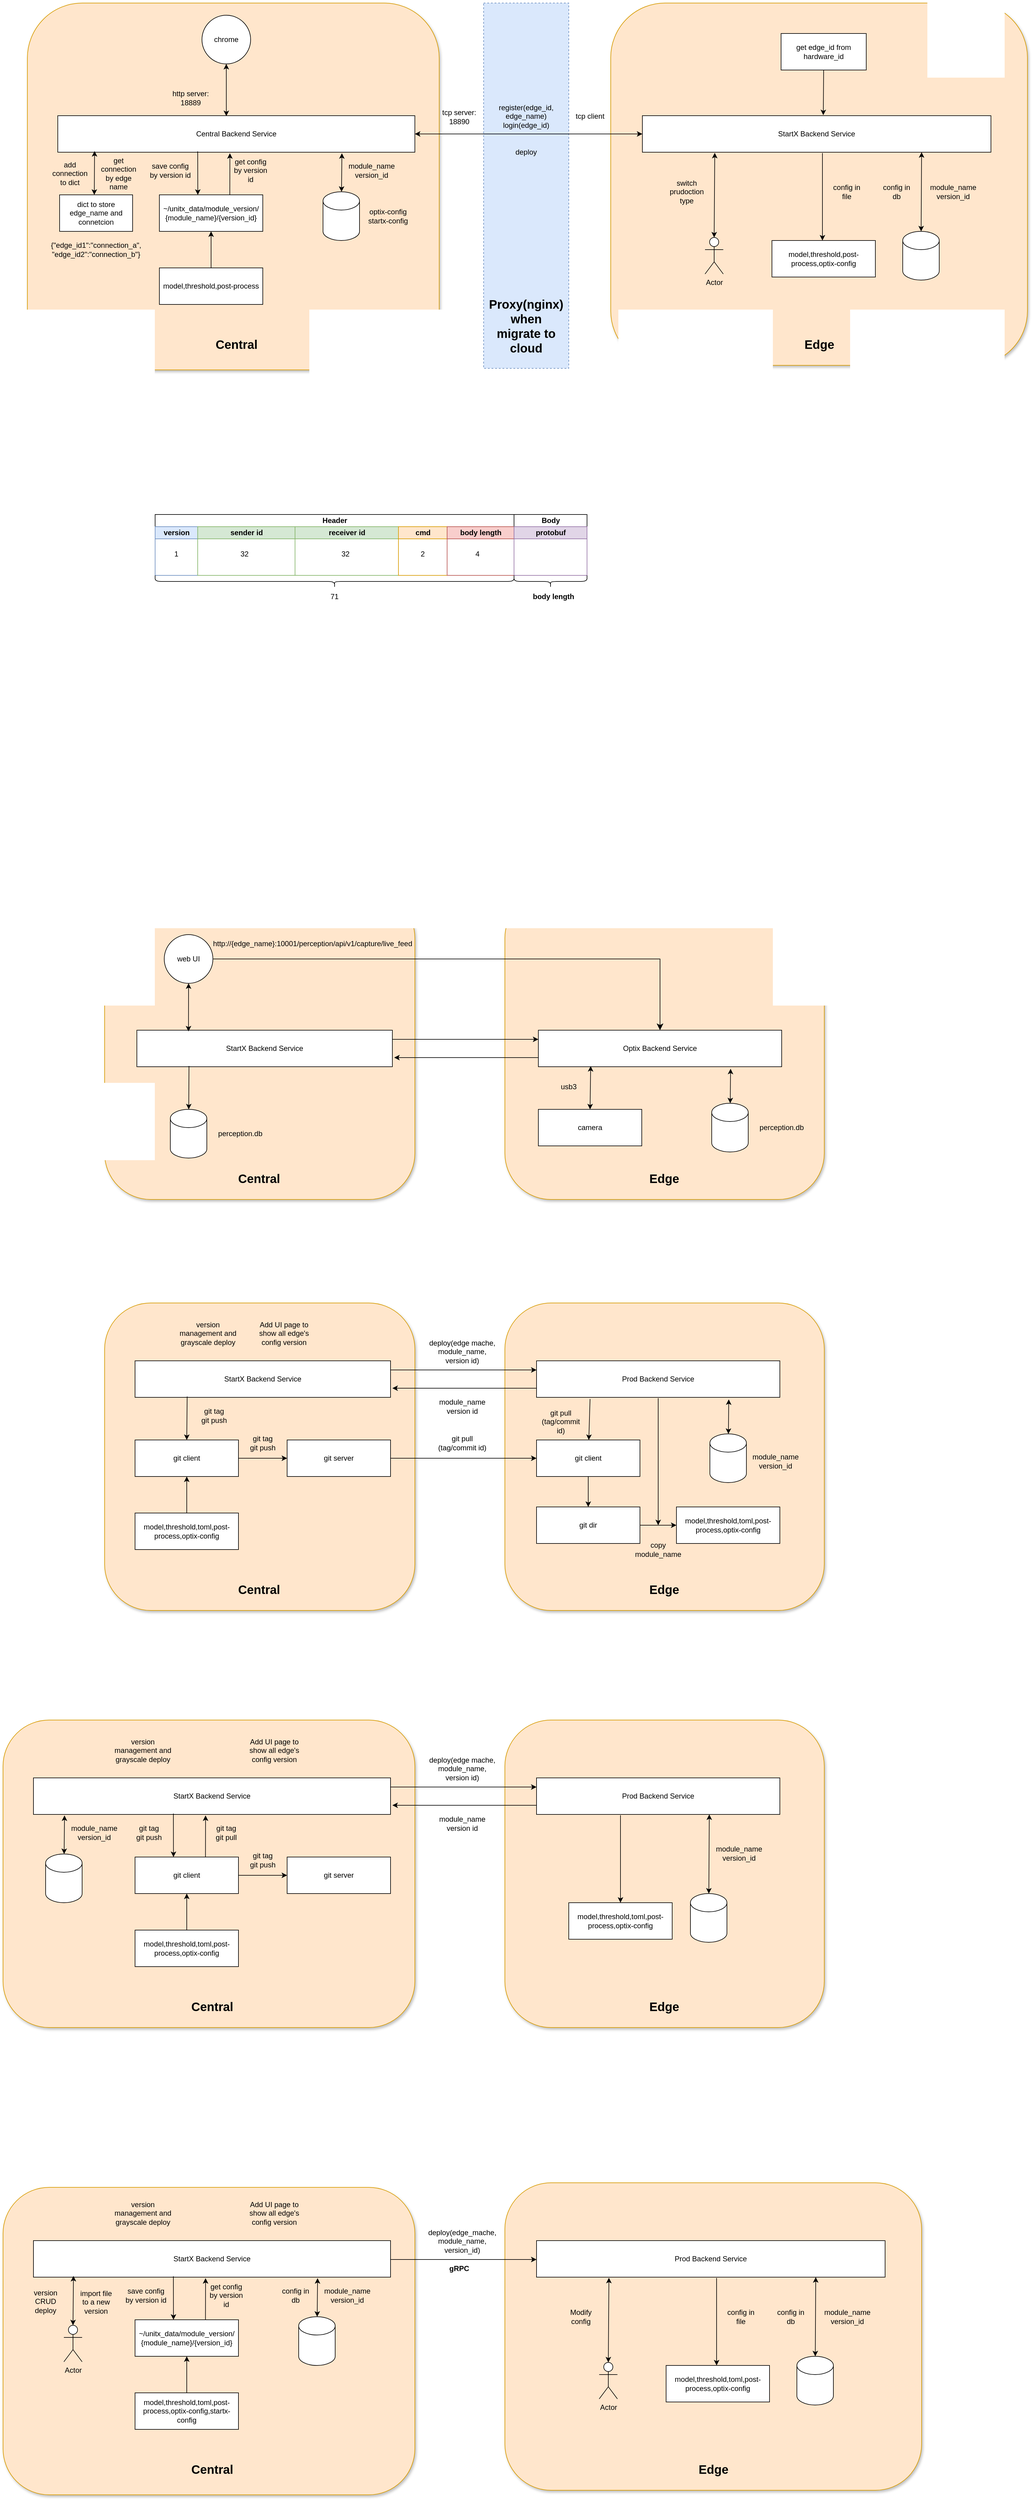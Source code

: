 <mxfile version="24.7.7">
  <diagram name="第 1 页" id="PzokZFdOADGy7_pB55ky">
    <mxGraphModel dx="802" dy="448" grid="1" gridSize="10" guides="1" tooltips="1" connect="1" arrows="1" fold="1" page="1" pageScale="1" pageWidth="3300" pageHeight="4681" math="0" shadow="0">
      <root>
        <mxCell id="0" />
        <mxCell id="1" parent="0" />
        <mxCell id="gKqpf_e9eDg5dyG-ftxb-44" value="" style="rounded=0;whiteSpace=wrap;html=1;dashed=1;fillColor=#dae8fc;strokeColor=#6c8ebf;" parent="1" vertex="1">
          <mxGeometry x="1160" y="300" width="140" height="600" as="geometry" />
        </mxCell>
        <mxCell id="i0qUSSeW1kzxF6su9X11-17" value="" style="rounded=1;whiteSpace=wrap;html=1;fillColor=#ffe6cc;strokeColor=#d79b00;glass=0;shadow=1;" parent="1" vertex="1">
          <mxGeometry x="1195" y="2435" width="525" height="505" as="geometry" />
        </mxCell>
        <mxCell id="i0qUSSeW1kzxF6su9X11-16" value="" style="rounded=1;whiteSpace=wrap;html=1;fillColor=#ffe6cc;strokeColor=#d79b00;shadow=1;" parent="1" vertex="1">
          <mxGeometry x="537" y="2435" width="510" height="505" as="geometry" />
        </mxCell>
        <mxCell id="QO4FowlgKa2JyrHLj_sX-2" value="&lt;span style=&quot;font-size: 12px;&quot; data-lucid-content=&quot;{&amp;quot;t&amp;quot;:&amp;quot;CorteX Backend Service&amp;quot;,&amp;quot;m&amp;quot;:[{&amp;quot;s&amp;quot;:0,&amp;quot;n&amp;quot;:&amp;quot;fsp&amp;quot;,&amp;quot;v&amp;quot;:&amp;quot;ss_presetShapeStyle1_textStyle&amp;quot;,&amp;quot;e&amp;quot;:22},{&amp;quot;s&amp;quot;:0,&amp;quot;n&amp;quot;:&amp;quot;fsp2&amp;quot;,&amp;quot;v&amp;quot;:&amp;quot;ss_presetShapeStyle1_textStyle&amp;quot;,&amp;quot;e&amp;quot;:22},{&amp;quot;s&amp;quot;:0,&amp;quot;n&amp;quot;:&amp;quot;s&amp;quot;,&amp;quot;v&amp;quot;:22.222,&amp;quot;e&amp;quot;:22}]}&quot; data-lucid-type=&quot;application/vnd.lucid.text&quot;&gt;StartX&lt;span style=&quot;font-size: 12px;&quot;&gt;&amp;nbsp;Backend Service&lt;/span&gt;&lt;/span&gt;" style="rounded=0;whiteSpace=wrap;html=1;fontSize=12;fontStyle=0;fontColor=default;fontFamily=Helvetica;" parent="1" vertex="1">
          <mxGeometry x="587" y="2530" width="420" height="60" as="geometry" />
        </mxCell>
        <mxCell id="QO4FowlgKa2JyrHLj_sX-4" value="&lt;span style=&quot;font-size: 12px;&quot; data-lucid-content=&quot;{&amp;quot;t&amp;quot;:&amp;quot;CorteX Backend Service&amp;quot;,&amp;quot;m&amp;quot;:[{&amp;quot;s&amp;quot;:0,&amp;quot;n&amp;quot;:&amp;quot;fsp&amp;quot;,&amp;quot;v&amp;quot;:&amp;quot;ss_presetShapeStyle1_textStyle&amp;quot;,&amp;quot;e&amp;quot;:22},{&amp;quot;s&amp;quot;:0,&amp;quot;n&amp;quot;:&amp;quot;fsp2&amp;quot;,&amp;quot;v&amp;quot;:&amp;quot;ss_presetShapeStyle1_textStyle&amp;quot;,&amp;quot;e&amp;quot;:22},{&amp;quot;s&amp;quot;:0,&amp;quot;n&amp;quot;:&amp;quot;s&amp;quot;,&amp;quot;v&amp;quot;:22.222,&amp;quot;e&amp;quot;:22}]}&quot; data-lucid-type=&quot;application/vnd.lucid.text&quot;&gt;&lt;span style=&quot;font-size: 12px;&quot;&gt;Prod Backend Service&lt;/span&gt;&lt;/span&gt;" style="rounded=0;whiteSpace=wrap;html=1;fontSize=12;fontStyle=0;fontColor=default;fontFamily=Helvetica;" parent="1" vertex="1">
          <mxGeometry x="1247" y="2530" width="400" height="60" as="geometry" />
        </mxCell>
        <mxCell id="i0qUSSeW1kzxF6su9X11-3" style="edgeStyle=orthogonalEdgeStyle;rounded=0;orthogonalLoop=1;jettySize=auto;html=1;exitX=1;exitY=0.5;exitDx=0;exitDy=0;entryX=0;entryY=0.5;entryDx=0;entryDy=0;" parent="1" source="QO4FowlgKa2JyrHLj_sX-5" target="QO4FowlgKa2JyrHLj_sX-7" edge="1">
          <mxGeometry relative="1" as="geometry" />
        </mxCell>
        <mxCell id="QO4FowlgKa2JyrHLj_sX-5" value="git server" style="rounded=0;whiteSpace=wrap;html=1;fontSize=12;fontStyle=0;fontColor=default;fontFamily=Helvetica;" parent="1" vertex="1">
          <mxGeometry x="837" y="2660" width="170" height="60" as="geometry" />
        </mxCell>
        <mxCell id="QO4FowlgKa2JyrHLj_sX-7" value="git client" style="rounded=0;whiteSpace=wrap;html=1;fontSize=12;fontStyle=0;fontColor=default;fontFamily=Helvetica;" parent="1" vertex="1">
          <mxGeometry x="1247" y="2660" width="170" height="60" as="geometry" />
        </mxCell>
        <mxCell id="QO4FowlgKa2JyrHLj_sX-12" value="&lt;div style=&quot;font-size: 12px;&quot;&gt;deploy(edge mache, module_name, version id)&lt;/div&gt;" style="text;strokeColor=none;align=center;fillColor=none;html=1;verticalAlign=middle;whiteSpace=wrap;rounded=0;fontSize=12;fontStyle=0;fontColor=default;fontFamily=Helvetica;" parent="1" vertex="1">
          <mxGeometry x="1065" y="2500" width="120" height="30" as="geometry" />
        </mxCell>
        <mxCell id="QO4FowlgKa2JyrHLj_sX-15" value="&lt;div style=&quot;font-size: 12px;&quot;&gt;git pull (tag/commit id)&lt;br style=&quot;font-size: 12px;&quot;&gt;&lt;/div&gt;" style="text;strokeColor=none;align=center;fillColor=none;html=1;verticalAlign=middle;whiteSpace=wrap;rounded=0;fontSize=12;fontStyle=0;fontColor=default;fontFamily=Helvetica;" parent="1" vertex="1">
          <mxGeometry x="1257" y="2610" width="60" height="40" as="geometry" />
        </mxCell>
        <mxCell id="rOFp2M5UlcV7_ZdFNBnd-1" value="version management and grayscale deploy" style="text;strokeColor=none;align=center;fillColor=none;html=1;verticalAlign=middle;whiteSpace=wrap;rounded=0;fontSize=12;fontStyle=0;fontFamily=Helvetica;" parent="1" vertex="1">
          <mxGeometry x="657" y="2470" width="100" height="30" as="geometry" />
        </mxCell>
        <mxCell id="rOFp2M5UlcV7_ZdFNBnd-2" value="Add UI page to show all edge&#39;s config version" style="text;strokeColor=none;align=center;fillColor=none;html=1;verticalAlign=middle;whiteSpace=wrap;rounded=0;fontSize=12;fontStyle=0;fontFamily=Helvetica;" parent="1" vertex="1">
          <mxGeometry x="777" y="2470" width="110" height="30" as="geometry" />
        </mxCell>
        <mxCell id="i0qUSSeW1kzxF6su9X11-1" value="model,threshold,toml,post-process,optix-config" style="rounded=0;whiteSpace=wrap;html=1;fontSize=12;fontStyle=0;fontColor=default;fontFamily=Helvetica;" parent="1" vertex="1">
          <mxGeometry x="587" y="2780" width="170" height="60" as="geometry" />
        </mxCell>
        <mxCell id="i0qUSSeW1kzxF6su9X11-2" value="model,threshold,toml,post-process,optix-config" style="rounded=0;whiteSpace=wrap;html=1;fontSize=12;fontStyle=0;fontColor=default;fontFamily=Helvetica;" parent="1" vertex="1">
          <mxGeometry x="1477" y="2770" width="170" height="60" as="geometry" />
        </mxCell>
        <mxCell id="i0qUSSeW1kzxF6su9X11-4" value="git pull (tag/commit id)" style="text;strokeColor=none;align=center;fillColor=none;html=1;verticalAlign=middle;whiteSpace=wrap;rounded=0;" parent="1" vertex="1">
          <mxGeometry x="1080" y="2650" width="90" height="30" as="geometry" />
        </mxCell>
        <mxCell id="i0qUSSeW1kzxF6su9X11-5" value="" style="endArrow=classic;html=1;rounded=0;exitX=0.22;exitY=1.046;exitDx=0;exitDy=0;exitPerimeter=0;" parent="1" source="QO4FowlgKa2JyrHLj_sX-4" target="QO4FowlgKa2JyrHLj_sX-7" edge="1">
          <mxGeometry width="50" height="50" relative="1" as="geometry">
            <mxPoint x="1197" y="2730" as="sourcePoint" />
            <mxPoint x="1247" y="2680" as="targetPoint" />
          </mxGeometry>
        </mxCell>
        <mxCell id="i0qUSSeW1kzxF6su9X11-6" value="" style="endArrow=classic;html=1;rounded=0;exitX=0.795;exitY=1.057;exitDx=0;exitDy=0;exitPerimeter=0;" parent="1" edge="1">
          <mxGeometry width="50" height="50" relative="1" as="geometry">
            <mxPoint x="1447.0" y="2591.38" as="sourcePoint" />
            <mxPoint x="1447" y="2800" as="targetPoint" />
          </mxGeometry>
        </mxCell>
        <mxCell id="i0qUSSeW1kzxF6su9X11-7" value="&lt;div style=&quot;font-size: 12px;&quot;&gt;copy&lt;/div&gt;&lt;div style=&quot;font-size: 12px;&quot;&gt;module_name&lt;br&gt;&lt;/div&gt;" style="text;strokeColor=none;align=center;fillColor=none;html=1;verticalAlign=middle;whiteSpace=wrap;rounded=0;fontSize=12;fontStyle=0;fontColor=default;fontFamily=Helvetica;" parent="1" vertex="1">
          <mxGeometry x="1407" y="2820" width="80" height="40" as="geometry" />
        </mxCell>
        <mxCell id="i0qUSSeW1kzxF6su9X11-8" value="git client" style="rounded=0;whiteSpace=wrap;html=1;fontSize=12;fontStyle=0;fontColor=default;fontFamily=Helvetica;" parent="1" vertex="1">
          <mxGeometry x="587" y="2660" width="170" height="60" as="geometry" />
        </mxCell>
        <mxCell id="i0qUSSeW1kzxF6su9X11-9" value="" style="endArrow=classic;html=1;rounded=0;exitX=0.5;exitY=0;exitDx=0;exitDy=0;" parent="1" source="i0qUSSeW1kzxF6su9X11-1" target="i0qUSSeW1kzxF6su9X11-8" edge="1">
          <mxGeometry width="50" height="50" relative="1" as="geometry">
            <mxPoint x="1127" y="2730" as="sourcePoint" />
            <mxPoint x="1177" y="2680" as="targetPoint" />
          </mxGeometry>
        </mxCell>
        <mxCell id="i0qUSSeW1kzxF6su9X11-12" value="" style="endArrow=classic;html=1;rounded=0;exitX=1;exitY=0.5;exitDx=0;exitDy=0;entryX=0;entryY=0.5;entryDx=0;entryDy=0;" parent="1" source="i0qUSSeW1kzxF6su9X11-8" target="QO4FowlgKa2JyrHLj_sX-5" edge="1">
          <mxGeometry width="50" height="50" relative="1" as="geometry">
            <mxPoint x="1127" y="2730" as="sourcePoint" />
            <mxPoint x="1177" y="2680" as="targetPoint" />
          </mxGeometry>
        </mxCell>
        <mxCell id="i0qUSSeW1kzxF6su9X11-13" value="" style="endArrow=classic;html=1;rounded=0;exitX=0.204;exitY=0.977;exitDx=0;exitDy=0;exitPerimeter=0;entryX=0.5;entryY=0;entryDx=0;entryDy=0;" parent="1" source="QO4FowlgKa2JyrHLj_sX-2" target="i0qUSSeW1kzxF6su9X11-8" edge="1">
          <mxGeometry width="50" height="50" relative="1" as="geometry">
            <mxPoint x="1127" y="2730" as="sourcePoint" />
            <mxPoint x="1177" y="2680" as="targetPoint" />
          </mxGeometry>
        </mxCell>
        <mxCell id="i0qUSSeW1kzxF6su9X11-14" value="&lt;div&gt;git tag&lt;/div&gt;git push" style="text;strokeColor=none;align=center;fillColor=none;html=1;verticalAlign=middle;whiteSpace=wrap;rounded=0;" parent="1" vertex="1">
          <mxGeometry x="687" y="2605" width="60" height="30" as="geometry" />
        </mxCell>
        <mxCell id="i0qUSSeW1kzxF6su9X11-15" value="&lt;div&gt;git tag&lt;/div&gt;git push" style="text;strokeColor=none;align=center;fillColor=none;html=1;verticalAlign=middle;whiteSpace=wrap;rounded=0;" parent="1" vertex="1">
          <mxGeometry x="767" y="2650" width="60" height="30" as="geometry" />
        </mxCell>
        <mxCell id="i0qUSSeW1kzxF6su9X11-18" value="git dir" style="rounded=0;whiteSpace=wrap;html=1;fontSize=12;fontStyle=0;fontColor=default;fontFamily=Helvetica;" parent="1" vertex="1">
          <mxGeometry x="1247" y="2770" width="170" height="60" as="geometry" />
        </mxCell>
        <mxCell id="i0qUSSeW1kzxF6su9X11-19" value="" style="endArrow=classic;html=1;rounded=0;exitX=0.5;exitY=1;exitDx=0;exitDy=0;" parent="1" source="QO4FowlgKa2JyrHLj_sX-7" target="i0qUSSeW1kzxF6su9X11-18" edge="1">
          <mxGeometry width="50" height="50" relative="1" as="geometry">
            <mxPoint x="1197" y="2730" as="sourcePoint" />
            <mxPoint x="1247" y="2680" as="targetPoint" />
          </mxGeometry>
        </mxCell>
        <mxCell id="i0qUSSeW1kzxF6su9X11-20" value="" style="endArrow=classic;html=1;rounded=0;exitX=1;exitY=0.5;exitDx=0;exitDy=0;entryX=0;entryY=0.5;entryDx=0;entryDy=0;" parent="1" source="i0qUSSeW1kzxF6su9X11-18" target="i0qUSSeW1kzxF6su9X11-2" edge="1">
          <mxGeometry width="50" height="50" relative="1" as="geometry">
            <mxPoint x="1197" y="2730" as="sourcePoint" />
            <mxPoint x="1247" y="2680" as="targetPoint" />
          </mxGeometry>
        </mxCell>
        <mxCell id="i0qUSSeW1kzxF6su9X11-24" value="Central" style="text;strokeColor=none;align=center;fillColor=none;html=1;verticalAlign=middle;whiteSpace=wrap;rounded=0;fontSize=20;fontStyle=1" parent="1" vertex="1">
          <mxGeometry x="761" y="2890" width="60" height="30" as="geometry" />
        </mxCell>
        <mxCell id="i0qUSSeW1kzxF6su9X11-25" value="Edge" style="text;strokeColor=none;align=center;fillColor=none;html=1;verticalAlign=middle;whiteSpace=wrap;rounded=0;fontSize=20;fontStyle=1" parent="1" vertex="1">
          <mxGeometry x="1427" y="2890" width="60" height="30" as="geometry" />
        </mxCell>
        <mxCell id="i0qUSSeW1kzxF6su9X11-26" value="" style="shape=cylinder3;whiteSpace=wrap;html=1;boundedLbl=1;backgroundOutline=1;size=15;" parent="1" vertex="1">
          <mxGeometry x="1532" y="2650" width="60" height="80" as="geometry" />
        </mxCell>
        <mxCell id="i0qUSSeW1kzxF6su9X11-28" value="" style="endArrow=classic;startArrow=classic;html=1;rounded=0;entryX=0.79;entryY=1.056;entryDx=0;entryDy=0;entryPerimeter=0;" parent="1" source="i0qUSSeW1kzxF6su9X11-26" target="QO4FowlgKa2JyrHLj_sX-4" edge="1">
          <mxGeometry width="50" height="50" relative="1" as="geometry">
            <mxPoint x="1300" y="2740" as="sourcePoint" />
            <mxPoint x="1350" y="2690" as="targetPoint" />
          </mxGeometry>
        </mxCell>
        <mxCell id="i0qUSSeW1kzxF6su9X11-30" value="module_name&lt;div&gt;version_id&lt;/div&gt;" style="text;strokeColor=none;align=center;fillColor=none;html=1;verticalAlign=middle;whiteSpace=wrap;rounded=0;" parent="1" vertex="1">
          <mxGeometry x="1610" y="2680" width="60" height="30" as="geometry" />
        </mxCell>
        <mxCell id="i0qUSSeW1kzxF6su9X11-31" value="&lt;div style=&quot;font-size: 12px;&quot;&gt;module_name version id&lt;/div&gt;" style="text;strokeColor=none;align=center;fillColor=none;html=1;verticalAlign=middle;whiteSpace=wrap;rounded=0;fontSize=12;fontStyle=0;fontColor=default;fontFamily=Helvetica;" parent="1" vertex="1">
          <mxGeometry x="1065" y="2590" width="120" height="30" as="geometry" />
        </mxCell>
        <mxCell id="i0qUSSeW1kzxF6su9X11-32" value="" style="endArrow=classic;html=1;rounded=0;exitX=1;exitY=0.25;exitDx=0;exitDy=0;entryX=0;entryY=0.25;entryDx=0;entryDy=0;" parent="1" source="QO4FowlgKa2JyrHLj_sX-2" target="QO4FowlgKa2JyrHLj_sX-4" edge="1">
          <mxGeometry width="50" height="50" relative="1" as="geometry">
            <mxPoint x="1300" y="2740" as="sourcePoint" />
            <mxPoint x="1350" y="2690" as="targetPoint" />
          </mxGeometry>
        </mxCell>
        <mxCell id="i0qUSSeW1kzxF6su9X11-33" value="" style="endArrow=classic;html=1;rounded=0;exitX=0;exitY=0.75;exitDx=0;exitDy=0;" parent="1" source="QO4FowlgKa2JyrHLj_sX-4" edge="1">
          <mxGeometry width="50" height="50" relative="1" as="geometry">
            <mxPoint x="1300" y="2740" as="sourcePoint" />
            <mxPoint x="1010" y="2575" as="targetPoint" />
          </mxGeometry>
        </mxCell>
        <mxCell id="i0qUSSeW1kzxF6su9X11-34" value="" style="rounded=1;whiteSpace=wrap;html=1;fillColor=#ffe6cc;strokeColor=#d79b00;glass=0;shadow=1;" parent="1" vertex="1">
          <mxGeometry x="1195" y="3120" width="525" height="505" as="geometry" />
        </mxCell>
        <mxCell id="i0qUSSeW1kzxF6su9X11-35" value="" style="rounded=1;whiteSpace=wrap;html=1;fillColor=#ffe6cc;strokeColor=#d79b00;shadow=1;" parent="1" vertex="1">
          <mxGeometry x="370" y="3120" width="677" height="505" as="geometry" />
        </mxCell>
        <mxCell id="i0qUSSeW1kzxF6su9X11-36" value="&lt;span style=&quot;font-size: 12px;&quot; data-lucid-content=&quot;{&amp;quot;t&amp;quot;:&amp;quot;CorteX Backend Service&amp;quot;,&amp;quot;m&amp;quot;:[{&amp;quot;s&amp;quot;:0,&amp;quot;n&amp;quot;:&amp;quot;fsp&amp;quot;,&amp;quot;v&amp;quot;:&amp;quot;ss_presetShapeStyle1_textStyle&amp;quot;,&amp;quot;e&amp;quot;:22},{&amp;quot;s&amp;quot;:0,&amp;quot;n&amp;quot;:&amp;quot;fsp2&amp;quot;,&amp;quot;v&amp;quot;:&amp;quot;ss_presetShapeStyle1_textStyle&amp;quot;,&amp;quot;e&amp;quot;:22},{&amp;quot;s&amp;quot;:0,&amp;quot;n&amp;quot;:&amp;quot;s&amp;quot;,&amp;quot;v&amp;quot;:22.222,&amp;quot;e&amp;quot;:22}]}&quot; data-lucid-type=&quot;application/vnd.lucid.text&quot;&gt;&lt;span style=&quot;font-size: 12px;&quot;&gt;StartX Backend Service&lt;/span&gt;&lt;/span&gt;" style="rounded=0;whiteSpace=wrap;html=1;fontSize=12;fontStyle=0;fontColor=default;fontFamily=Helvetica;" parent="1" vertex="1">
          <mxGeometry x="420" y="3215" width="587" height="60" as="geometry" />
        </mxCell>
        <mxCell id="i0qUSSeW1kzxF6su9X11-37" value="&lt;span style=&quot;font-size: 12px;&quot; data-lucid-content=&quot;{&amp;quot;t&amp;quot;:&amp;quot;CorteX Backend Service&amp;quot;,&amp;quot;m&amp;quot;:[{&amp;quot;s&amp;quot;:0,&amp;quot;n&amp;quot;:&amp;quot;fsp&amp;quot;,&amp;quot;v&amp;quot;:&amp;quot;ss_presetShapeStyle1_textStyle&amp;quot;,&amp;quot;e&amp;quot;:22},{&amp;quot;s&amp;quot;:0,&amp;quot;n&amp;quot;:&amp;quot;fsp2&amp;quot;,&amp;quot;v&amp;quot;:&amp;quot;ss_presetShapeStyle1_textStyle&amp;quot;,&amp;quot;e&amp;quot;:22},{&amp;quot;s&amp;quot;:0,&amp;quot;n&amp;quot;:&amp;quot;s&amp;quot;,&amp;quot;v&amp;quot;:22.222,&amp;quot;e&amp;quot;:22}]}&quot; data-lucid-type=&quot;application/vnd.lucid.text&quot;&gt;&lt;span style=&quot;font-size: 12px;&quot;&gt;Prod Backend Service&lt;/span&gt;&lt;/span&gt;" style="rounded=0;whiteSpace=wrap;html=1;fontSize=12;fontStyle=0;fontColor=default;fontFamily=Helvetica;" parent="1" vertex="1">
          <mxGeometry x="1247" y="3215" width="400" height="60" as="geometry" />
        </mxCell>
        <mxCell id="i0qUSSeW1kzxF6su9X11-39" value="git server" style="rounded=0;whiteSpace=wrap;html=1;fontSize=12;fontStyle=0;fontColor=default;fontFamily=Helvetica;" parent="1" vertex="1">
          <mxGeometry x="837" y="3345" width="170" height="60" as="geometry" />
        </mxCell>
        <mxCell id="i0qUSSeW1kzxF6su9X11-41" value="&lt;div style=&quot;font-size: 12px;&quot;&gt;deploy(edge mache, module_name, version id)&lt;/div&gt;" style="text;strokeColor=none;align=center;fillColor=none;html=1;verticalAlign=middle;whiteSpace=wrap;rounded=0;fontSize=12;fontStyle=0;fontColor=default;fontFamily=Helvetica;" parent="1" vertex="1">
          <mxGeometry x="1065" y="3185" width="120" height="30" as="geometry" />
        </mxCell>
        <mxCell id="i0qUSSeW1kzxF6su9X11-43" value="version management and grayscale deploy" style="text;strokeColor=none;align=center;fillColor=none;html=1;verticalAlign=middle;whiteSpace=wrap;rounded=0;fontSize=12;fontStyle=0;fontFamily=Helvetica;" parent="1" vertex="1">
          <mxGeometry x="550" y="3155" width="100" height="30" as="geometry" />
        </mxCell>
        <mxCell id="i0qUSSeW1kzxF6su9X11-44" value="Add UI page to show all edge&#39;s config version" style="text;strokeColor=none;align=center;fillColor=none;html=1;verticalAlign=middle;whiteSpace=wrap;rounded=0;fontSize=12;fontStyle=0;fontFamily=Helvetica;" parent="1" vertex="1">
          <mxGeometry x="761" y="3155" width="110" height="30" as="geometry" />
        </mxCell>
        <mxCell id="i0qUSSeW1kzxF6su9X11-45" value="model,threshold,toml,post-process,optix-config" style="rounded=0;whiteSpace=wrap;html=1;fontSize=12;fontStyle=0;fontColor=default;fontFamily=Helvetica;" parent="1" vertex="1">
          <mxGeometry x="587" y="3465" width="170" height="60" as="geometry" />
        </mxCell>
        <mxCell id="i0qUSSeW1kzxF6su9X11-46" value="model,threshold,toml,post-process,optix-config" style="rounded=0;whiteSpace=wrap;html=1;fontSize=12;fontStyle=0;fontColor=default;fontFamily=Helvetica;" parent="1" vertex="1">
          <mxGeometry x="1300" y="3420" width="170" height="60" as="geometry" />
        </mxCell>
        <mxCell id="i0qUSSeW1kzxF6su9X11-49" value="" style="endArrow=classic;html=1;rounded=0;exitX=0.795;exitY=1.057;exitDx=0;exitDy=0;exitPerimeter=0;entryX=0.5;entryY=0;entryDx=0;entryDy=0;" parent="1" target="i0qUSSeW1kzxF6su9X11-46" edge="1">
          <mxGeometry width="50" height="50" relative="1" as="geometry">
            <mxPoint x="1385.0" y="3276.38" as="sourcePoint" />
            <mxPoint x="1385" y="3410" as="targetPoint" />
          </mxGeometry>
        </mxCell>
        <mxCell id="i0qUSSeW1kzxF6su9X11-51" value="git client" style="rounded=0;whiteSpace=wrap;html=1;fontSize=12;fontStyle=0;fontColor=default;fontFamily=Helvetica;" parent="1" vertex="1">
          <mxGeometry x="587" y="3345" width="170" height="60" as="geometry" />
        </mxCell>
        <mxCell id="i0qUSSeW1kzxF6su9X11-52" value="" style="endArrow=classic;html=1;rounded=0;exitX=0.5;exitY=0;exitDx=0;exitDy=0;" parent="1" source="i0qUSSeW1kzxF6su9X11-45" target="i0qUSSeW1kzxF6su9X11-51" edge="1">
          <mxGeometry width="50" height="50" relative="1" as="geometry">
            <mxPoint x="1127" y="3415" as="sourcePoint" />
            <mxPoint x="1177" y="3365" as="targetPoint" />
          </mxGeometry>
        </mxCell>
        <mxCell id="i0qUSSeW1kzxF6su9X11-53" value="" style="endArrow=classic;html=1;rounded=0;exitX=1;exitY=0.5;exitDx=0;exitDy=0;entryX=0;entryY=0.5;entryDx=0;entryDy=0;" parent="1" source="i0qUSSeW1kzxF6su9X11-51" target="i0qUSSeW1kzxF6su9X11-39" edge="1">
          <mxGeometry width="50" height="50" relative="1" as="geometry">
            <mxPoint x="1127" y="3415" as="sourcePoint" />
            <mxPoint x="1177" y="3365" as="targetPoint" />
          </mxGeometry>
        </mxCell>
        <mxCell id="i0qUSSeW1kzxF6su9X11-54" value="" style="endArrow=classic;html=1;rounded=0;exitX=0.429;exitY=0.977;exitDx=0;exitDy=0;exitPerimeter=0;entryX=0.5;entryY=0;entryDx=0;entryDy=0;" parent="1" edge="1">
          <mxGeometry width="50" height="50" relative="1" as="geometry">
            <mxPoint x="650.003" y="3273.62" as="sourcePoint" />
            <mxPoint x="650.18" y="3345" as="targetPoint" />
          </mxGeometry>
        </mxCell>
        <mxCell id="i0qUSSeW1kzxF6su9X11-55" value="&lt;div&gt;git tag&lt;/div&gt;git push" style="text;strokeColor=none;align=center;fillColor=none;html=1;verticalAlign=middle;whiteSpace=wrap;rounded=0;" parent="1" vertex="1">
          <mxGeometry x="580" y="3290" width="60" height="30" as="geometry" />
        </mxCell>
        <mxCell id="i0qUSSeW1kzxF6su9X11-56" value="&lt;div&gt;git tag&lt;/div&gt;git push" style="text;strokeColor=none;align=center;fillColor=none;html=1;verticalAlign=middle;whiteSpace=wrap;rounded=0;" parent="1" vertex="1">
          <mxGeometry x="767" y="3335" width="60" height="30" as="geometry" />
        </mxCell>
        <mxCell id="i0qUSSeW1kzxF6su9X11-60" value="Central" style="text;strokeColor=none;align=center;fillColor=none;html=1;verticalAlign=middle;whiteSpace=wrap;rounded=0;fontSize=20;fontStyle=1" parent="1" vertex="1">
          <mxGeometry x="683.5" y="3575" width="60" height="30" as="geometry" />
        </mxCell>
        <mxCell id="i0qUSSeW1kzxF6su9X11-61" value="Edge" style="text;strokeColor=none;align=center;fillColor=none;html=1;verticalAlign=middle;whiteSpace=wrap;rounded=0;fontSize=20;fontStyle=1" parent="1" vertex="1">
          <mxGeometry x="1427" y="3575" width="60" height="30" as="geometry" />
        </mxCell>
        <mxCell id="i0qUSSeW1kzxF6su9X11-62" value="" style="shape=cylinder3;whiteSpace=wrap;html=1;boundedLbl=1;backgroundOutline=1;size=15;" parent="1" vertex="1">
          <mxGeometry x="440" y="3340" width="60" height="80" as="geometry" />
        </mxCell>
        <mxCell id="i0qUSSeW1kzxF6su9X11-63" value="" style="endArrow=classic;startArrow=classic;html=1;rounded=0;entryX=0.087;entryY=1.028;entryDx=0;entryDy=0;entryPerimeter=0;" parent="1" source="i0qUSSeW1kzxF6su9X11-62" target="i0qUSSeW1kzxF6su9X11-36" edge="1">
          <mxGeometry width="50" height="50" relative="1" as="geometry">
            <mxPoint x="1300" y="3425" as="sourcePoint" />
            <mxPoint x="1350" y="3375" as="targetPoint" />
          </mxGeometry>
        </mxCell>
        <mxCell id="i0qUSSeW1kzxF6su9X11-65" value="&lt;div style=&quot;font-size: 12px;&quot;&gt;module_name version id&lt;/div&gt;" style="text;strokeColor=none;align=center;fillColor=none;html=1;verticalAlign=middle;whiteSpace=wrap;rounded=0;fontSize=12;fontStyle=0;fontColor=default;fontFamily=Helvetica;" parent="1" vertex="1">
          <mxGeometry x="1065" y="3275" width="120" height="30" as="geometry" />
        </mxCell>
        <mxCell id="i0qUSSeW1kzxF6su9X11-66" value="" style="endArrow=classic;html=1;rounded=0;exitX=1;exitY=0.25;exitDx=0;exitDy=0;entryX=0;entryY=0.25;entryDx=0;entryDy=0;" parent="1" source="i0qUSSeW1kzxF6su9X11-36" target="i0qUSSeW1kzxF6su9X11-37" edge="1">
          <mxGeometry width="50" height="50" relative="1" as="geometry">
            <mxPoint x="1300" y="3425" as="sourcePoint" />
            <mxPoint x="1350" y="3375" as="targetPoint" />
          </mxGeometry>
        </mxCell>
        <mxCell id="i0qUSSeW1kzxF6su9X11-67" value="" style="endArrow=classic;html=1;rounded=0;exitX=0;exitY=0.75;exitDx=0;exitDy=0;" parent="1" source="i0qUSSeW1kzxF6su9X11-37" edge="1">
          <mxGeometry width="50" height="50" relative="1" as="geometry">
            <mxPoint x="1300" y="3425" as="sourcePoint" />
            <mxPoint x="1010" y="3260" as="targetPoint" />
          </mxGeometry>
        </mxCell>
        <mxCell id="i0qUSSeW1kzxF6su9X11-69" value="module_name&lt;div&gt;version_id&lt;/div&gt;" style="text;strokeColor=none;align=center;fillColor=none;html=1;verticalAlign=middle;whiteSpace=wrap;rounded=0;" parent="1" vertex="1">
          <mxGeometry x="490" y="3290" width="60" height="30" as="geometry" />
        </mxCell>
        <mxCell id="i0qUSSeW1kzxF6su9X11-70" value="" style="endArrow=classic;html=1;rounded=0;exitX=0.681;exitY=0;exitDx=0;exitDy=0;entryX=0.482;entryY=1.028;entryDx=0;entryDy=0;entryPerimeter=0;exitPerimeter=0;" parent="1" source="i0qUSSeW1kzxF6su9X11-51" target="i0qUSSeW1kzxF6su9X11-36" edge="1">
          <mxGeometry width="50" height="50" relative="1" as="geometry">
            <mxPoint x="705" y="3350" as="sourcePoint" />
            <mxPoint x="714" y="3275" as="targetPoint" />
          </mxGeometry>
        </mxCell>
        <mxCell id="i0qUSSeW1kzxF6su9X11-71" value="&lt;div&gt;git tag&lt;/div&gt;git pull" style="text;strokeColor=none;align=center;fillColor=none;html=1;verticalAlign=middle;whiteSpace=wrap;rounded=0;" parent="1" vertex="1">
          <mxGeometry x="707" y="3290" width="60" height="30" as="geometry" />
        </mxCell>
        <mxCell id="bRRxqf0Hs2Emt1WZWNBF-1" value="" style="rounded=1;whiteSpace=wrap;html=1;fillColor=#ffe6cc;strokeColor=#d79b00;glass=0;shadow=1;" parent="1" vertex="1">
          <mxGeometry x="1195" y="3880" width="685" height="505" as="geometry" />
        </mxCell>
        <mxCell id="bRRxqf0Hs2Emt1WZWNBF-2" value="" style="rounded=1;whiteSpace=wrap;html=1;fillColor=#ffe6cc;strokeColor=#d79b00;shadow=1;" parent="1" vertex="1">
          <mxGeometry x="370" y="3887.5" width="677" height="505" as="geometry" />
        </mxCell>
        <mxCell id="bRRxqf0Hs2Emt1WZWNBF-3" value="&lt;span style=&quot;font-size: 12px;&quot; data-lucid-content=&quot;{&amp;quot;t&amp;quot;:&amp;quot;CorteX Backend Service&amp;quot;,&amp;quot;m&amp;quot;:[{&amp;quot;s&amp;quot;:0,&amp;quot;n&amp;quot;:&amp;quot;fsp&amp;quot;,&amp;quot;v&amp;quot;:&amp;quot;ss_presetShapeStyle1_textStyle&amp;quot;,&amp;quot;e&amp;quot;:22},{&amp;quot;s&amp;quot;:0,&amp;quot;n&amp;quot;:&amp;quot;fsp2&amp;quot;,&amp;quot;v&amp;quot;:&amp;quot;ss_presetShapeStyle1_textStyle&amp;quot;,&amp;quot;e&amp;quot;:22},{&amp;quot;s&amp;quot;:0,&amp;quot;n&amp;quot;:&amp;quot;s&amp;quot;,&amp;quot;v&amp;quot;:22.222,&amp;quot;e&amp;quot;:22}]}&quot; data-lucid-type=&quot;application/vnd.lucid.text&quot;&gt;StartX&lt;span style=&quot;font-size: 12px;&quot;&gt;&amp;nbsp;Backend Service&lt;/span&gt;&lt;/span&gt;" style="rounded=0;whiteSpace=wrap;html=1;fontSize=12;fontStyle=0;fontColor=default;fontFamily=Helvetica;" parent="1" vertex="1">
          <mxGeometry x="420" y="3975" width="587" height="60" as="geometry" />
        </mxCell>
        <mxCell id="bRRxqf0Hs2Emt1WZWNBF-4" value="&lt;span style=&quot;font-size: 12px;&quot; data-lucid-content=&quot;{&amp;quot;t&amp;quot;:&amp;quot;CorteX Backend Service&amp;quot;,&amp;quot;m&amp;quot;:[{&amp;quot;s&amp;quot;:0,&amp;quot;n&amp;quot;:&amp;quot;fsp&amp;quot;,&amp;quot;v&amp;quot;:&amp;quot;ss_presetShapeStyle1_textStyle&amp;quot;,&amp;quot;e&amp;quot;:22},{&amp;quot;s&amp;quot;:0,&amp;quot;n&amp;quot;:&amp;quot;fsp2&amp;quot;,&amp;quot;v&amp;quot;:&amp;quot;ss_presetShapeStyle1_textStyle&amp;quot;,&amp;quot;e&amp;quot;:22},{&amp;quot;s&amp;quot;:0,&amp;quot;n&amp;quot;:&amp;quot;s&amp;quot;,&amp;quot;v&amp;quot;:22.222,&amp;quot;e&amp;quot;:22}]}&quot; data-lucid-type=&quot;application/vnd.lucid.text&quot;&gt;&lt;span style=&quot;font-size: 12px;&quot;&gt;Prod Backend Service&lt;/span&gt;&lt;/span&gt;" style="rounded=0;whiteSpace=wrap;html=1;fontSize=12;fontStyle=0;fontColor=default;fontFamily=Helvetica;" parent="1" vertex="1">
          <mxGeometry x="1247" y="3975" width="573" height="60" as="geometry" />
        </mxCell>
        <mxCell id="bRRxqf0Hs2Emt1WZWNBF-6" value="&lt;div style=&quot;font-size: 12px;&quot;&gt;deploy(edge_mache, module_name, version_id)&lt;/div&gt;" style="text;strokeColor=none;align=center;fillColor=none;html=1;verticalAlign=middle;whiteSpace=wrap;rounded=0;fontSize=12;fontStyle=0;fontColor=default;fontFamily=Helvetica;" parent="1" vertex="1">
          <mxGeometry x="1065" y="3961" width="120" height="30" as="geometry" />
        </mxCell>
        <mxCell id="bRRxqf0Hs2Emt1WZWNBF-7" value="version management and grayscale deploy" style="text;strokeColor=none;align=center;fillColor=none;html=1;verticalAlign=middle;whiteSpace=wrap;rounded=0;fontSize=12;fontStyle=0;fontFamily=Helvetica;" parent="1" vertex="1">
          <mxGeometry x="550" y="3915" width="100" height="30" as="geometry" />
        </mxCell>
        <mxCell id="bRRxqf0Hs2Emt1WZWNBF-8" value="Add UI page to show all edge&#39;s config version" style="text;strokeColor=none;align=center;fillColor=none;html=1;verticalAlign=middle;whiteSpace=wrap;rounded=0;fontSize=12;fontStyle=0;fontFamily=Helvetica;" parent="1" vertex="1">
          <mxGeometry x="761" y="3915" width="110" height="30" as="geometry" />
        </mxCell>
        <mxCell id="bRRxqf0Hs2Emt1WZWNBF-9" value="model,threshold,toml,post-process,optix-config,startx-config" style="rounded=0;whiteSpace=wrap;html=1;fontSize=12;fontStyle=0;fontColor=default;fontFamily=Helvetica;" parent="1" vertex="1">
          <mxGeometry x="587" y="4225" width="170" height="60" as="geometry" />
        </mxCell>
        <mxCell id="bRRxqf0Hs2Emt1WZWNBF-10" value="model,threshold,toml,post-process,optix-config" style="rounded=0;whiteSpace=wrap;html=1;fontSize=12;fontStyle=0;fontColor=default;fontFamily=Helvetica;" parent="1" vertex="1">
          <mxGeometry x="1460" y="4180" width="170" height="60" as="geometry" />
        </mxCell>
        <mxCell id="bRRxqf0Hs2Emt1WZWNBF-11" value="" style="endArrow=classic;html=1;rounded=0;exitX=0.795;exitY=1.057;exitDx=0;exitDy=0;exitPerimeter=0;entryX=0.5;entryY=0;entryDx=0;entryDy=0;" parent="1" edge="1">
          <mxGeometry width="50" height="50" relative="1" as="geometry">
            <mxPoint x="1543.0" y="4036.38" as="sourcePoint" />
            <mxPoint x="1543" y="4180" as="targetPoint" />
          </mxGeometry>
        </mxCell>
        <mxCell id="bRRxqf0Hs2Emt1WZWNBF-12" value="~/unitx_data/module_version/&lt;div&gt;{module_name}/{version_id}&lt;/div&gt;" style="rounded=0;whiteSpace=wrap;html=1;fontSize=12;fontStyle=0;fontColor=default;fontFamily=Helvetica;" parent="1" vertex="1">
          <mxGeometry x="587" y="4105" width="170" height="60" as="geometry" />
        </mxCell>
        <mxCell id="bRRxqf0Hs2Emt1WZWNBF-13" value="" style="endArrow=classic;html=1;rounded=0;exitX=0.5;exitY=0;exitDx=0;exitDy=0;" parent="1" source="bRRxqf0Hs2Emt1WZWNBF-9" target="bRRxqf0Hs2Emt1WZWNBF-12" edge="1">
          <mxGeometry width="50" height="50" relative="1" as="geometry">
            <mxPoint x="1127" y="4175" as="sourcePoint" />
            <mxPoint x="1177" y="4125" as="targetPoint" />
          </mxGeometry>
        </mxCell>
        <mxCell id="bRRxqf0Hs2Emt1WZWNBF-15" value="" style="endArrow=classic;html=1;rounded=0;exitX=0.429;exitY=0.977;exitDx=0;exitDy=0;exitPerimeter=0;entryX=0.5;entryY=0;entryDx=0;entryDy=0;" parent="1" edge="1">
          <mxGeometry width="50" height="50" relative="1" as="geometry">
            <mxPoint x="650.003" y="4033.62" as="sourcePoint" />
            <mxPoint x="650.18" y="4105" as="targetPoint" />
          </mxGeometry>
        </mxCell>
        <mxCell id="bRRxqf0Hs2Emt1WZWNBF-16" value="save config by version id&lt;div&gt;&lt;/div&gt;" style="text;strokeColor=none;align=center;fillColor=none;html=1;verticalAlign=middle;whiteSpace=wrap;rounded=0;" parent="1" vertex="1">
          <mxGeometry x="570" y="4050" width="70" height="30" as="geometry" />
        </mxCell>
        <mxCell id="bRRxqf0Hs2Emt1WZWNBF-18" value="Central" style="text;strokeColor=none;align=center;fillColor=none;html=1;verticalAlign=middle;whiteSpace=wrap;rounded=0;fontSize=20;fontStyle=1" parent="1" vertex="1">
          <mxGeometry x="683.5" y="4335" width="60" height="30" as="geometry" />
        </mxCell>
        <mxCell id="bRRxqf0Hs2Emt1WZWNBF-19" value="Edge" style="text;strokeColor=none;align=center;fillColor=none;html=1;verticalAlign=middle;whiteSpace=wrap;rounded=0;fontSize=20;fontStyle=1" parent="1" vertex="1">
          <mxGeometry x="1507.5" y="4335" width="60" height="30" as="geometry" />
        </mxCell>
        <mxCell id="bRRxqf0Hs2Emt1WZWNBF-20" value="" style="shape=cylinder3;whiteSpace=wrap;html=1;boundedLbl=1;backgroundOutline=1;size=15;" parent="1" vertex="1">
          <mxGeometry x="856" y="4100" width="60" height="80" as="geometry" />
        </mxCell>
        <mxCell id="bRRxqf0Hs2Emt1WZWNBF-21" value="" style="endArrow=classic;startArrow=classic;html=1;rounded=0;entryX=0.087;entryY=1.028;entryDx=0;entryDy=0;entryPerimeter=0;" parent="1" source="bRRxqf0Hs2Emt1WZWNBF-20" edge="1">
          <mxGeometry width="50" height="50" relative="1" as="geometry">
            <mxPoint x="1716" y="4185" as="sourcePoint" />
            <mxPoint x="887.069" y="4036.68" as="targetPoint" />
          </mxGeometry>
        </mxCell>
        <mxCell id="bRRxqf0Hs2Emt1WZWNBF-23" value="" style="endArrow=classic;html=1;rounded=0;exitX=1;exitY=0.25;exitDx=0;exitDy=0;entryX=0;entryY=0.25;entryDx=0;entryDy=0;" parent="1" edge="1">
          <mxGeometry width="50" height="50" relative="1" as="geometry">
            <mxPoint x="1007" y="4006" as="sourcePoint" />
            <mxPoint x="1247" y="4006" as="targetPoint" />
          </mxGeometry>
        </mxCell>
        <mxCell id="bRRxqf0Hs2Emt1WZWNBF-25" value="module_name&lt;div&gt;version_id&lt;/div&gt;" style="text;strokeColor=none;align=center;fillColor=none;html=1;verticalAlign=middle;whiteSpace=wrap;rounded=0;" parent="1" vertex="1">
          <mxGeometry x="906" y="4050" width="60" height="30" as="geometry" />
        </mxCell>
        <mxCell id="bRRxqf0Hs2Emt1WZWNBF-26" value="" style="endArrow=classic;html=1;rounded=0;exitX=0.681;exitY=0;exitDx=0;exitDy=0;entryX=0.482;entryY=1.028;entryDx=0;entryDy=0;entryPerimeter=0;exitPerimeter=0;" parent="1" source="bRRxqf0Hs2Emt1WZWNBF-12" target="bRRxqf0Hs2Emt1WZWNBF-3" edge="1">
          <mxGeometry width="50" height="50" relative="1" as="geometry">
            <mxPoint x="705" y="4110" as="sourcePoint" />
            <mxPoint x="714" y="4035" as="targetPoint" />
          </mxGeometry>
        </mxCell>
        <mxCell id="bRRxqf0Hs2Emt1WZWNBF-27" value="get config by version id" style="text;strokeColor=none;align=center;fillColor=none;html=1;verticalAlign=middle;whiteSpace=wrap;rounded=0;" parent="1" vertex="1">
          <mxGeometry x="707" y="4050" width="60" height="30" as="geometry" />
        </mxCell>
        <mxCell id="bRRxqf0Hs2Emt1WZWNBF-28" value="" style="shape=cylinder3;whiteSpace=wrap;html=1;boundedLbl=1;backgroundOutline=1;size=15;" parent="1" vertex="1">
          <mxGeometry x="1500" y="3405" width="60" height="80" as="geometry" />
        </mxCell>
        <mxCell id="bRRxqf0Hs2Emt1WZWNBF-29" value="" style="endArrow=classic;startArrow=classic;html=1;rounded=0;entryX=0.087;entryY=1.028;entryDx=0;entryDy=0;entryPerimeter=0;" parent="1" source="bRRxqf0Hs2Emt1WZWNBF-28" edge="1">
          <mxGeometry width="50" height="50" relative="1" as="geometry">
            <mxPoint x="2360" y="3423" as="sourcePoint" />
            <mxPoint x="1531" y="3275" as="targetPoint" />
          </mxGeometry>
        </mxCell>
        <mxCell id="bRRxqf0Hs2Emt1WZWNBF-30" value="module_name&lt;div&gt;version_id&lt;/div&gt;" style="text;strokeColor=none;align=center;fillColor=none;html=1;verticalAlign=middle;whiteSpace=wrap;rounded=0;" parent="1" vertex="1">
          <mxGeometry x="1550" y="3324" width="60" height="30" as="geometry" />
        </mxCell>
        <mxCell id="bRRxqf0Hs2Emt1WZWNBF-31" value="" style="shape=cylinder3;whiteSpace=wrap;html=1;boundedLbl=1;backgroundOutline=1;size=15;" parent="1" vertex="1">
          <mxGeometry x="1675" y="4165" width="60" height="80" as="geometry" />
        </mxCell>
        <mxCell id="bRRxqf0Hs2Emt1WZWNBF-32" value="" style="endArrow=classic;startArrow=classic;html=1;rounded=0;entryX=0.087;entryY=1.028;entryDx=0;entryDy=0;entryPerimeter=0;" parent="1" source="bRRxqf0Hs2Emt1WZWNBF-31" edge="1">
          <mxGeometry width="50" height="50" relative="1" as="geometry">
            <mxPoint x="2535" y="4183" as="sourcePoint" />
            <mxPoint x="1706" y="4035" as="targetPoint" />
          </mxGeometry>
        </mxCell>
        <mxCell id="bRRxqf0Hs2Emt1WZWNBF-33" value="config in db" style="text;strokeColor=none;align=center;fillColor=none;html=1;verticalAlign=middle;whiteSpace=wrap;rounded=0;" parent="1" vertex="1">
          <mxGeometry x="1634.5" y="4085" width="60" height="30" as="geometry" />
        </mxCell>
        <mxCell id="FLWRcTdQohv8ZEM-ZqKv-1" value="Actor" style="shape=umlActor;verticalLabelPosition=bottom;verticalAlign=top;html=1;outlineConnect=0;" parent="1" vertex="1">
          <mxGeometry x="470" y="4114" width="30" height="60" as="geometry" />
        </mxCell>
        <mxCell id="FLWRcTdQohv8ZEM-ZqKv-2" value="" style="endArrow=classic;startArrow=classic;html=1;rounded=0;exitX=0.5;exitY=0;exitDx=0;exitDy=0;exitPerimeter=0;entryX=0.112;entryY=0.967;entryDx=0;entryDy=0;entryPerimeter=0;" parent="1" source="FLWRcTdQohv8ZEM-ZqKv-1" target="bRRxqf0Hs2Emt1WZWNBF-3" edge="1">
          <mxGeometry width="50" height="50" relative="1" as="geometry">
            <mxPoint x="1020" y="4110" as="sourcePoint" />
            <mxPoint x="1070" y="4060" as="targetPoint" />
          </mxGeometry>
        </mxCell>
        <mxCell id="FLWRcTdQohv8ZEM-ZqKv-3" value="version&lt;div&gt;CRUD&lt;/div&gt;&lt;div&gt;deploy&lt;/div&gt;" style="text;strokeColor=none;align=center;fillColor=none;html=1;verticalAlign=middle;whiteSpace=wrap;rounded=0;" parent="1" vertex="1">
          <mxGeometry x="410" y="4060" width="60" height="30" as="geometry" />
        </mxCell>
        <mxCell id="FLWRcTdQohv8ZEM-ZqKv-4" value="&lt;b&gt;gRPC&lt;/b&gt;" style="text;strokeColor=none;align=center;fillColor=none;html=1;verticalAlign=middle;whiteSpace=wrap;rounded=0;" parent="1" vertex="1">
          <mxGeometry x="1090" y="4006" width="60" height="30" as="geometry" />
        </mxCell>
        <mxCell id="FLWRcTdQohv8ZEM-ZqKv-5" value="import file to a new version" style="text;strokeColor=none;align=center;fillColor=none;html=1;verticalAlign=middle;whiteSpace=wrap;rounded=0;" parent="1" vertex="1">
          <mxGeometry x="493" y="4061" width="60" height="30" as="geometry" />
        </mxCell>
        <mxCell id="gI02vzycZekQ9hK0RCXp-1" value="" style="rounded=1;whiteSpace=wrap;html=1;fillColor=#ffe6cc;strokeColor=#d79b00;glass=0;shadow=1;" parent="1" vertex="1">
          <mxGeometry x="1195" y="1760" width="525" height="505" as="geometry" />
        </mxCell>
        <mxCell id="gI02vzycZekQ9hK0RCXp-2" value="" style="rounded=1;whiteSpace=wrap;html=1;fillColor=#ffe6cc;strokeColor=#d79b00;shadow=1;" parent="1" vertex="1">
          <mxGeometry x="537" y="1760" width="510" height="505" as="geometry" />
        </mxCell>
        <mxCell id="gI02vzycZekQ9hK0RCXp-3" value="&lt;span style=&quot;font-size: 12px;&quot; data-lucid-content=&quot;{&amp;quot;t&amp;quot;:&amp;quot;CorteX Backend Service&amp;quot;,&amp;quot;m&amp;quot;:[{&amp;quot;s&amp;quot;:0,&amp;quot;n&amp;quot;:&amp;quot;fsp&amp;quot;,&amp;quot;v&amp;quot;:&amp;quot;ss_presetShapeStyle1_textStyle&amp;quot;,&amp;quot;e&amp;quot;:22},{&amp;quot;s&amp;quot;:0,&amp;quot;n&amp;quot;:&amp;quot;fsp2&amp;quot;,&amp;quot;v&amp;quot;:&amp;quot;ss_presetShapeStyle1_textStyle&amp;quot;,&amp;quot;e&amp;quot;:22},{&amp;quot;s&amp;quot;:0,&amp;quot;n&amp;quot;:&amp;quot;s&amp;quot;,&amp;quot;v&amp;quot;:22.222,&amp;quot;e&amp;quot;:22}]}&quot; data-lucid-type=&quot;application/vnd.lucid.text&quot;&gt;StartX&lt;span style=&quot;font-size: 12px;&quot;&gt;&amp;nbsp;Backend Service&lt;/span&gt;&lt;/span&gt;" style="rounded=0;whiteSpace=wrap;html=1;fontSize=12;fontStyle=0;fontColor=default;fontFamily=Helvetica;" parent="1" vertex="1">
          <mxGeometry x="590" y="1987" width="420" height="60" as="geometry" />
        </mxCell>
        <mxCell id="gI02vzycZekQ9hK0RCXp-4" value="&lt;span style=&quot;font-size: 12px;&quot; data-lucid-content=&quot;{&amp;quot;t&amp;quot;:&amp;quot;CorteX Backend Service&amp;quot;,&amp;quot;m&amp;quot;:[{&amp;quot;s&amp;quot;:0,&amp;quot;n&amp;quot;:&amp;quot;fsp&amp;quot;,&amp;quot;v&amp;quot;:&amp;quot;ss_presetShapeStyle1_textStyle&amp;quot;,&amp;quot;e&amp;quot;:22},{&amp;quot;s&amp;quot;:0,&amp;quot;n&amp;quot;:&amp;quot;fsp2&amp;quot;,&amp;quot;v&amp;quot;:&amp;quot;ss_presetShapeStyle1_textStyle&amp;quot;,&amp;quot;e&amp;quot;:22},{&amp;quot;s&amp;quot;:0,&amp;quot;n&amp;quot;:&amp;quot;s&amp;quot;,&amp;quot;v&amp;quot;:22.222,&amp;quot;e&amp;quot;:22}]}&quot; data-lucid-type=&quot;application/vnd.lucid.text&quot;&gt;&lt;span style=&quot;font-size: 12px;&quot;&gt;Optix Backend Service&lt;/span&gt;&lt;/span&gt;" style="rounded=0;whiteSpace=wrap;html=1;fontSize=12;fontStyle=0;fontColor=default;fontFamily=Helvetica;" parent="1" vertex="1">
          <mxGeometry x="1250" y="1987" width="400" height="60" as="geometry" />
        </mxCell>
        <mxCell id="gI02vzycZekQ9hK0RCXp-7" value="camera" style="rounded=0;whiteSpace=wrap;html=1;fontSize=12;fontStyle=0;fontColor=default;fontFamily=Helvetica;" parent="1" vertex="1">
          <mxGeometry x="1250" y="2117" width="170" height="60" as="geometry" />
        </mxCell>
        <mxCell id="gI02vzycZekQ9hK0RCXp-9" value="&lt;div style=&quot;font-size: 12px;&quot;&gt;usb3&lt;br style=&quot;font-size: 12px;&quot;&gt;&lt;/div&gt;" style="text;strokeColor=none;align=center;fillColor=none;html=1;verticalAlign=middle;whiteSpace=wrap;rounded=0;fontSize=12;fontStyle=0;fontColor=default;fontFamily=Helvetica;" parent="1" vertex="1">
          <mxGeometry x="1270" y="2060" width="60" height="40" as="geometry" />
        </mxCell>
        <mxCell id="gI02vzycZekQ9hK0RCXp-21" value="" style="endArrow=classic;html=1;rounded=0;exitX=0.204;exitY=0.977;exitDx=0;exitDy=0;exitPerimeter=0;" parent="1" source="gI02vzycZekQ9hK0RCXp-3" target="gI02vzycZekQ9hK0RCXp-35" edge="1">
          <mxGeometry width="50" height="50" relative="1" as="geometry">
            <mxPoint x="1130" y="2187" as="sourcePoint" />
            <mxPoint x="675" y="2117" as="targetPoint" />
          </mxGeometry>
        </mxCell>
        <mxCell id="gI02vzycZekQ9hK0RCXp-27" value="Central" style="text;strokeColor=none;align=center;fillColor=none;html=1;verticalAlign=middle;whiteSpace=wrap;rounded=0;fontSize=20;fontStyle=1" parent="1" vertex="1">
          <mxGeometry x="761" y="2215" width="60" height="30" as="geometry" />
        </mxCell>
        <mxCell id="gI02vzycZekQ9hK0RCXp-28" value="Edge" style="text;strokeColor=none;align=center;fillColor=none;html=1;verticalAlign=middle;whiteSpace=wrap;rounded=0;fontSize=20;fontStyle=1" parent="1" vertex="1">
          <mxGeometry x="1427" y="2215" width="60" height="30" as="geometry" />
        </mxCell>
        <mxCell id="gI02vzycZekQ9hK0RCXp-29" value="" style="shape=cylinder3;whiteSpace=wrap;html=1;boundedLbl=1;backgroundOutline=1;size=15;" parent="1" vertex="1">
          <mxGeometry x="1535" y="2107" width="60" height="80" as="geometry" />
        </mxCell>
        <mxCell id="gI02vzycZekQ9hK0RCXp-30" value="" style="endArrow=classic;startArrow=classic;html=1;rounded=0;entryX=0.79;entryY=1.056;entryDx=0;entryDy=0;entryPerimeter=0;" parent="1" source="gI02vzycZekQ9hK0RCXp-29" target="gI02vzycZekQ9hK0RCXp-4" edge="1">
          <mxGeometry width="50" height="50" relative="1" as="geometry">
            <mxPoint x="1303" y="2197" as="sourcePoint" />
            <mxPoint x="1353" y="2147" as="targetPoint" />
          </mxGeometry>
        </mxCell>
        <mxCell id="gI02vzycZekQ9hK0RCXp-33" value="" style="endArrow=classic;html=1;rounded=0;exitX=1;exitY=0.25;exitDx=0;exitDy=0;entryX=0;entryY=0.25;entryDx=0;entryDy=0;" parent="1" source="gI02vzycZekQ9hK0RCXp-3" target="gI02vzycZekQ9hK0RCXp-4" edge="1">
          <mxGeometry width="50" height="50" relative="1" as="geometry">
            <mxPoint x="1303" y="2197" as="sourcePoint" />
            <mxPoint x="1353" y="2147" as="targetPoint" />
          </mxGeometry>
        </mxCell>
        <mxCell id="gI02vzycZekQ9hK0RCXp-34" value="" style="endArrow=classic;html=1;rounded=0;exitX=0;exitY=0.75;exitDx=0;exitDy=0;" parent="1" source="gI02vzycZekQ9hK0RCXp-4" edge="1">
          <mxGeometry width="50" height="50" relative="1" as="geometry">
            <mxPoint x="1303" y="2197" as="sourcePoint" />
            <mxPoint x="1013" y="2032" as="targetPoint" />
          </mxGeometry>
        </mxCell>
        <mxCell id="gI02vzycZekQ9hK0RCXp-35" value="" style="shape=cylinder3;whiteSpace=wrap;html=1;boundedLbl=1;backgroundOutline=1;size=15;" parent="1" vertex="1">
          <mxGeometry x="645" y="2117" width="60" height="80" as="geometry" />
        </mxCell>
        <mxCell id="gI02vzycZekQ9hK0RCXp-38" value="" style="endArrow=classic;startArrow=classic;html=1;rounded=0;exitX=0.5;exitY=0;exitDx=0;exitDy=0;entryX=0.215;entryY=0.983;entryDx=0;entryDy=0;entryPerimeter=0;" parent="1" source="gI02vzycZekQ9hK0RCXp-7" target="gI02vzycZekQ9hK0RCXp-4" edge="1">
          <mxGeometry width="50" height="50" relative="1" as="geometry">
            <mxPoint x="1020" y="2190" as="sourcePoint" />
            <mxPoint x="1070" y="2140" as="targetPoint" />
          </mxGeometry>
        </mxCell>
        <mxCell id="gI02vzycZekQ9hK0RCXp-40" value="web UI" style="ellipse;whiteSpace=wrap;html=1;aspect=fixed;" parent="1" vertex="1">
          <mxGeometry x="635" y="1830" width="80" height="80" as="geometry" />
        </mxCell>
        <mxCell id="gI02vzycZekQ9hK0RCXp-41" value="" style="endArrow=classic;startArrow=classic;html=1;rounded=0;exitX=0.202;exitY=0.033;exitDx=0;exitDy=0;exitPerimeter=0;entryX=0.5;entryY=1;entryDx=0;entryDy=0;" parent="1" source="gI02vzycZekQ9hK0RCXp-3" target="gI02vzycZekQ9hK0RCXp-40" edge="1">
          <mxGeometry width="50" height="50" relative="1" as="geometry">
            <mxPoint x="1020" y="2190" as="sourcePoint" />
            <mxPoint x="1070" y="2140" as="targetPoint" />
          </mxGeometry>
        </mxCell>
        <mxCell id="gI02vzycZekQ9hK0RCXp-43" value="" style="edgeStyle=segmentEdgeStyle;endArrow=classic;html=1;curved=0;rounded=0;endSize=8;startSize=8;exitX=1;exitY=0.5;exitDx=0;exitDy=0;entryX=0.5;entryY=0;entryDx=0;entryDy=0;" parent="1" source="gI02vzycZekQ9hK0RCXp-40" target="gI02vzycZekQ9hK0RCXp-4" edge="1">
          <mxGeometry width="50" height="50" relative="1" as="geometry">
            <mxPoint x="1020" y="2190" as="sourcePoint" />
            <mxPoint x="1070" y="2140" as="targetPoint" />
          </mxGeometry>
        </mxCell>
        <mxCell id="gI02vzycZekQ9hK0RCXp-44" value="http://{edge_name}:10001/perception/api/v1/capture/live_feed" style="text;strokeColor=none;align=center;fillColor=none;html=1;verticalAlign=middle;whiteSpace=wrap;rounded=0;" parent="1" vertex="1">
          <mxGeometry x="849" y="1830" width="60" height="30" as="geometry" />
        </mxCell>
        <mxCell id="gI02vzycZekQ9hK0RCXp-45" value="perception.db" style="text;strokeColor=none;align=center;fillColor=none;html=1;verticalAlign=middle;whiteSpace=wrap;rounded=0;" parent="1" vertex="1">
          <mxGeometry x="730" y="2142" width="60" height="30" as="geometry" />
        </mxCell>
        <mxCell id="gI02vzycZekQ9hK0RCXp-46" value="perception.db" style="text;strokeColor=none;align=center;fillColor=none;html=1;verticalAlign=middle;whiteSpace=wrap;rounded=0;" parent="1" vertex="1">
          <mxGeometry x="1620" y="2132" width="60" height="30" as="geometry" />
        </mxCell>
        <mxCell id="R5u4yUBQq1oco-GMwaCk-3" value="module_name&lt;div&gt;version_id&lt;/div&gt;" style="text;strokeColor=none;align=center;fillColor=none;html=1;verticalAlign=middle;whiteSpace=wrap;rounded=0;" parent="1" vertex="1">
          <mxGeometry x="1728" y="4085" width="60" height="30" as="geometry" />
        </mxCell>
        <mxCell id="R5u4yUBQq1oco-GMwaCk-4" value="config in file" style="text;strokeColor=none;align=center;fillColor=none;html=1;verticalAlign=middle;whiteSpace=wrap;rounded=0;" parent="1" vertex="1">
          <mxGeometry x="1553" y="4085" width="60" height="30" as="geometry" />
        </mxCell>
        <mxCell id="R5u4yUBQq1oco-GMwaCk-5" value="config in db" style="text;strokeColor=none;align=center;fillColor=none;html=1;verticalAlign=middle;whiteSpace=wrap;rounded=0;" parent="1" vertex="1">
          <mxGeometry x="821" y="4050" width="60" height="30" as="geometry" />
        </mxCell>
        <mxCell id="R5u4yUBQq1oco-GMwaCk-6" value="Actor" style="shape=umlActor;verticalLabelPosition=bottom;verticalAlign=top;html=1;outlineConnect=0;" parent="1" vertex="1">
          <mxGeometry x="1350" y="4175" width="30" height="60" as="geometry" />
        </mxCell>
        <mxCell id="R5u4yUBQq1oco-GMwaCk-7" value="" style="endArrow=classic;startArrow=classic;html=1;rounded=0;exitX=0.5;exitY=0;exitDx=0;exitDy=0;exitPerimeter=0;entryX=0.112;entryY=0.967;entryDx=0;entryDy=0;entryPerimeter=0;" parent="1" source="R5u4yUBQq1oco-GMwaCk-6" edge="1">
          <mxGeometry width="50" height="50" relative="1" as="geometry">
            <mxPoint x="1900" y="4113" as="sourcePoint" />
            <mxPoint x="1366" y="4036" as="targetPoint" />
          </mxGeometry>
        </mxCell>
        <mxCell id="R5u4yUBQq1oco-GMwaCk-8" value="Modify config" style="text;strokeColor=none;align=center;fillColor=none;html=1;verticalAlign=middle;whiteSpace=wrap;rounded=0;" parent="1" vertex="1">
          <mxGeometry x="1290" y="4085" width="60" height="30" as="geometry" />
        </mxCell>
        <mxCell id="gKqpf_e9eDg5dyG-ftxb-1" value="" style="rounded=1;whiteSpace=wrap;html=1;fillColor=#ffe6cc;strokeColor=#d79b00;glass=0;shadow=1;" parent="1" vertex="1">
          <mxGeometry x="1369" y="300" width="685" height="595" as="geometry" />
        </mxCell>
        <mxCell id="gKqpf_e9eDg5dyG-ftxb-2" value="" style="rounded=1;whiteSpace=wrap;html=1;fillColor=#ffe6cc;strokeColor=#d79b00;shadow=1;" parent="1" vertex="1">
          <mxGeometry x="410" y="300" width="677" height="602.5" as="geometry" />
        </mxCell>
        <mxCell id="gKqpf_e9eDg5dyG-ftxb-3" value="&lt;span style=&quot;font-size: 12px;&quot; data-lucid-content=&quot;{&amp;quot;t&amp;quot;:&amp;quot;CorteX Backend Service&amp;quot;,&amp;quot;m&amp;quot;:[{&amp;quot;s&amp;quot;:0,&amp;quot;n&amp;quot;:&amp;quot;fsp&amp;quot;,&amp;quot;v&amp;quot;:&amp;quot;ss_presetShapeStyle1_textStyle&amp;quot;,&amp;quot;e&amp;quot;:22},{&amp;quot;s&amp;quot;:0,&amp;quot;n&amp;quot;:&amp;quot;fsp2&amp;quot;,&amp;quot;v&amp;quot;:&amp;quot;ss_presetShapeStyle1_textStyle&amp;quot;,&amp;quot;e&amp;quot;:22},{&amp;quot;s&amp;quot;:0,&amp;quot;n&amp;quot;:&amp;quot;s&amp;quot;,&amp;quot;v&amp;quot;:22.222,&amp;quot;e&amp;quot;:22}]}&quot; data-lucid-type=&quot;application/vnd.lucid.text&quot;&gt;&lt;span style=&quot;font-size: 12px;&quot;&gt;Central Backend Service&lt;/span&gt;&lt;/span&gt;" style="rounded=0;whiteSpace=wrap;html=1;fontSize=12;fontStyle=0;fontColor=default;fontFamily=Helvetica;" parent="1" vertex="1">
          <mxGeometry x="460" y="485" width="587" height="60" as="geometry" />
        </mxCell>
        <mxCell id="gKqpf_e9eDg5dyG-ftxb-4" value="&lt;span style=&quot;font-size: 12px;&quot; data-lucid-content=&quot;{&amp;quot;t&amp;quot;:&amp;quot;CorteX Backend Service&amp;quot;,&amp;quot;m&amp;quot;:[{&amp;quot;s&amp;quot;:0,&amp;quot;n&amp;quot;:&amp;quot;fsp&amp;quot;,&amp;quot;v&amp;quot;:&amp;quot;ss_presetShapeStyle1_textStyle&amp;quot;,&amp;quot;e&amp;quot;:22},{&amp;quot;s&amp;quot;:0,&amp;quot;n&amp;quot;:&amp;quot;fsp2&amp;quot;,&amp;quot;v&amp;quot;:&amp;quot;ss_presetShapeStyle1_textStyle&amp;quot;,&amp;quot;e&amp;quot;:22},{&amp;quot;s&amp;quot;:0,&amp;quot;n&amp;quot;:&amp;quot;s&amp;quot;,&amp;quot;v&amp;quot;:22.222,&amp;quot;e&amp;quot;:22}]}&quot; data-lucid-type=&quot;application/vnd.lucid.text&quot;&gt;&lt;span style=&quot;font-size: 12px;&quot;&gt;StartX Backend Service&lt;/span&gt;&lt;/span&gt;" style="rounded=0;whiteSpace=wrap;html=1;fontSize=12;fontStyle=0;fontColor=default;fontFamily=Helvetica;" parent="1" vertex="1">
          <mxGeometry x="1421" y="485" width="573" height="60" as="geometry" />
        </mxCell>
        <mxCell id="gKqpf_e9eDg5dyG-ftxb-5" value="&lt;div style=&quot;font-size: 12px;&quot;&gt;register(edge_id, edge_name)&lt;/div&gt;&lt;div style=&quot;font-size: 12px;&quot;&gt;login(edge_id)&lt;/div&gt;" style="text;strokeColor=none;align=center;fillColor=none;html=1;verticalAlign=middle;whiteSpace=wrap;rounded=0;fontSize=12;fontStyle=0;fontColor=default;fontFamily=Helvetica;" parent="1" vertex="1">
          <mxGeometry x="1170" y="471" width="120" height="30" as="geometry" />
        </mxCell>
        <mxCell id="gKqpf_e9eDg5dyG-ftxb-8" value="model,threshold,post-process" style="rounded=0;whiteSpace=wrap;html=1;fontSize=12;fontStyle=0;fontColor=default;fontFamily=Helvetica;" parent="1" vertex="1">
          <mxGeometry x="627" y="735" width="170" height="60" as="geometry" />
        </mxCell>
        <mxCell id="gKqpf_e9eDg5dyG-ftxb-9" value="model,threshold,post-process,optix-config" style="rounded=0;whiteSpace=wrap;html=1;fontSize=12;fontStyle=0;fontColor=default;fontFamily=Helvetica;" parent="1" vertex="1">
          <mxGeometry x="1634" y="690" width="170" height="60" as="geometry" />
        </mxCell>
        <mxCell id="gKqpf_e9eDg5dyG-ftxb-10" value="" style="endArrow=classic;html=1;rounded=0;exitX=0.795;exitY=1.057;exitDx=0;exitDy=0;exitPerimeter=0;entryX=0.5;entryY=0;entryDx=0;entryDy=0;" parent="1" edge="1">
          <mxGeometry width="50" height="50" relative="1" as="geometry">
            <mxPoint x="1717.0" y="546.38" as="sourcePoint" />
            <mxPoint x="1717" y="690" as="targetPoint" />
          </mxGeometry>
        </mxCell>
        <mxCell id="gKqpf_e9eDg5dyG-ftxb-11" value="~/unitx_data/module_version/&lt;div&gt;{module_name}/{version_id}&lt;/div&gt;" style="rounded=0;whiteSpace=wrap;html=1;fontSize=12;fontStyle=0;fontColor=default;fontFamily=Helvetica;" parent="1" vertex="1">
          <mxGeometry x="627" y="615" width="170" height="60" as="geometry" />
        </mxCell>
        <mxCell id="gKqpf_e9eDg5dyG-ftxb-12" value="" style="endArrow=classic;html=1;rounded=0;exitX=0.5;exitY=0;exitDx=0;exitDy=0;" parent="1" source="gKqpf_e9eDg5dyG-ftxb-8" target="gKqpf_e9eDg5dyG-ftxb-11" edge="1">
          <mxGeometry width="50" height="50" relative="1" as="geometry">
            <mxPoint x="1167" y="685" as="sourcePoint" />
            <mxPoint x="1217" y="635" as="targetPoint" />
          </mxGeometry>
        </mxCell>
        <mxCell id="gKqpf_e9eDg5dyG-ftxb-13" value="" style="endArrow=classic;html=1;rounded=0;exitX=0.429;exitY=0.977;exitDx=0;exitDy=0;exitPerimeter=0;entryX=0.5;entryY=0;entryDx=0;entryDy=0;" parent="1" edge="1">
          <mxGeometry width="50" height="50" relative="1" as="geometry">
            <mxPoint x="690.003" y="543.62" as="sourcePoint" />
            <mxPoint x="690.18" y="615" as="targetPoint" />
          </mxGeometry>
        </mxCell>
        <mxCell id="gKqpf_e9eDg5dyG-ftxb-14" value="save config by version id&lt;div&gt;&lt;/div&gt;" style="text;strokeColor=none;align=center;fillColor=none;html=1;verticalAlign=middle;whiteSpace=wrap;rounded=0;" parent="1" vertex="1">
          <mxGeometry x="610" y="560" width="70" height="30" as="geometry" />
        </mxCell>
        <mxCell id="gKqpf_e9eDg5dyG-ftxb-15" value="Central" style="text;strokeColor=none;align=center;fillColor=none;html=1;verticalAlign=middle;whiteSpace=wrap;rounded=0;fontSize=20;fontStyle=1" parent="1" vertex="1">
          <mxGeometry x="723.5" y="845" width="60" height="30" as="geometry" />
        </mxCell>
        <mxCell id="gKqpf_e9eDg5dyG-ftxb-16" value="Edge" style="text;strokeColor=none;align=center;fillColor=none;html=1;verticalAlign=middle;whiteSpace=wrap;rounded=0;fontSize=20;fontStyle=1" parent="1" vertex="1">
          <mxGeometry x="1681.5" y="845" width="60" height="30" as="geometry" />
        </mxCell>
        <mxCell id="gKqpf_e9eDg5dyG-ftxb-17" value="" style="shape=cylinder3;whiteSpace=wrap;html=1;boundedLbl=1;backgroundOutline=1;size=15;" parent="1" vertex="1">
          <mxGeometry x="896" y="610" width="60" height="80" as="geometry" />
        </mxCell>
        <mxCell id="gKqpf_e9eDg5dyG-ftxb-18" value="" style="endArrow=classic;startArrow=classic;html=1;rounded=0;entryX=0.087;entryY=1.028;entryDx=0;entryDy=0;entryPerimeter=0;" parent="1" source="gKqpf_e9eDg5dyG-ftxb-17" edge="1">
          <mxGeometry width="50" height="50" relative="1" as="geometry">
            <mxPoint x="1756" y="695" as="sourcePoint" />
            <mxPoint x="927.069" y="546.68" as="targetPoint" />
          </mxGeometry>
        </mxCell>
        <mxCell id="gKqpf_e9eDg5dyG-ftxb-20" value="module_name&lt;div&gt;version_id&lt;/div&gt;" style="text;strokeColor=none;align=center;fillColor=none;html=1;verticalAlign=middle;whiteSpace=wrap;rounded=0;" parent="1" vertex="1">
          <mxGeometry x="946" y="560" width="60" height="30" as="geometry" />
        </mxCell>
        <mxCell id="gKqpf_e9eDg5dyG-ftxb-21" value="" style="endArrow=classic;html=1;rounded=0;exitX=0.681;exitY=0;exitDx=0;exitDy=0;entryX=0.482;entryY=1.028;entryDx=0;entryDy=0;entryPerimeter=0;exitPerimeter=0;" parent="1" source="gKqpf_e9eDg5dyG-ftxb-11" target="gKqpf_e9eDg5dyG-ftxb-3" edge="1">
          <mxGeometry width="50" height="50" relative="1" as="geometry">
            <mxPoint x="745" y="620" as="sourcePoint" />
            <mxPoint x="754" y="545" as="targetPoint" />
          </mxGeometry>
        </mxCell>
        <mxCell id="gKqpf_e9eDg5dyG-ftxb-22" value="get config by version id" style="text;strokeColor=none;align=center;fillColor=none;html=1;verticalAlign=middle;whiteSpace=wrap;rounded=0;" parent="1" vertex="1">
          <mxGeometry x="747" y="560" width="60" height="30" as="geometry" />
        </mxCell>
        <mxCell id="gKqpf_e9eDg5dyG-ftxb-23" value="" style="shape=cylinder3;whiteSpace=wrap;html=1;boundedLbl=1;backgroundOutline=1;size=15;" parent="1" vertex="1">
          <mxGeometry x="1849" y="675" width="60" height="80" as="geometry" />
        </mxCell>
        <mxCell id="gKqpf_e9eDg5dyG-ftxb-24" value="" style="endArrow=classic;startArrow=classic;html=1;rounded=0;entryX=0.087;entryY=1.028;entryDx=0;entryDy=0;entryPerimeter=0;" parent="1" source="gKqpf_e9eDg5dyG-ftxb-23" edge="1">
          <mxGeometry width="50" height="50" relative="1" as="geometry">
            <mxPoint x="2709" y="693" as="sourcePoint" />
            <mxPoint x="1880" y="545" as="targetPoint" />
          </mxGeometry>
        </mxCell>
        <mxCell id="gKqpf_e9eDg5dyG-ftxb-25" value="config in db" style="text;strokeColor=none;align=center;fillColor=none;html=1;verticalAlign=middle;whiteSpace=wrap;rounded=0;" parent="1" vertex="1">
          <mxGeometry x="1808.5" y="595" width="60" height="30" as="geometry" />
        </mxCell>
        <mxCell id="gKqpf_e9eDg5dyG-ftxb-31" value="module_name&lt;div&gt;version_id&lt;/div&gt;" style="text;strokeColor=none;align=center;fillColor=none;html=1;verticalAlign=middle;whiteSpace=wrap;rounded=0;" parent="1" vertex="1">
          <mxGeometry x="1902" y="595" width="60" height="30" as="geometry" />
        </mxCell>
        <mxCell id="gKqpf_e9eDg5dyG-ftxb-32" value="config in file" style="text;strokeColor=none;align=center;fillColor=none;html=1;verticalAlign=middle;whiteSpace=wrap;rounded=0;" parent="1" vertex="1">
          <mxGeometry x="1727" y="595" width="60" height="30" as="geometry" />
        </mxCell>
        <mxCell id="gKqpf_e9eDg5dyG-ftxb-34" value="Actor" style="shape=umlActor;verticalLabelPosition=bottom;verticalAlign=top;html=1;outlineConnect=0;" parent="1" vertex="1">
          <mxGeometry x="1524" y="685" width="30" height="60" as="geometry" />
        </mxCell>
        <mxCell id="gKqpf_e9eDg5dyG-ftxb-35" value="" style="endArrow=classic;startArrow=classic;html=1;rounded=0;exitX=0.5;exitY=0;exitDx=0;exitDy=0;exitPerimeter=0;entryX=0.112;entryY=0.967;entryDx=0;entryDy=0;entryPerimeter=0;" parent="1" source="gKqpf_e9eDg5dyG-ftxb-34" edge="1">
          <mxGeometry width="50" height="50" relative="1" as="geometry">
            <mxPoint x="2074" y="623" as="sourcePoint" />
            <mxPoint x="1540" y="546" as="targetPoint" />
          </mxGeometry>
        </mxCell>
        <mxCell id="gKqpf_e9eDg5dyG-ftxb-36" value="switch prudoction type" style="text;strokeColor=none;align=center;fillColor=none;html=1;verticalAlign=middle;whiteSpace=wrap;rounded=0;" parent="1" vertex="1">
          <mxGeometry x="1464" y="595" width="60" height="30" as="geometry" />
        </mxCell>
        <mxCell id="gKqpf_e9eDg5dyG-ftxb-38" value="deploy" style="text;strokeColor=none;align=center;fillColor=none;html=1;verticalAlign=middle;whiteSpace=wrap;rounded=0;" parent="1" vertex="1">
          <mxGeometry x="1200" y="530" width="60" height="30" as="geometry" />
        </mxCell>
        <mxCell id="gKqpf_e9eDg5dyG-ftxb-39" value="dict to store edge_name and connetcion" style="rounded=0;whiteSpace=wrap;html=1;" parent="1" vertex="1">
          <mxGeometry x="463" y="615" width="120" height="60" as="geometry" />
        </mxCell>
        <mxCell id="gKqpf_e9eDg5dyG-ftxb-41" value="add connection to dict" style="text;strokeColor=none;align=center;fillColor=none;html=1;verticalAlign=middle;whiteSpace=wrap;rounded=0;" parent="1" vertex="1">
          <mxGeometry x="450" y="565" width="60" height="30" as="geometry" />
        </mxCell>
        <mxCell id="gKqpf_e9eDg5dyG-ftxb-42" value="get connection by edge name" style="text;strokeColor=none;align=center;fillColor=none;html=1;verticalAlign=middle;whiteSpace=wrap;rounded=0;" parent="1" vertex="1">
          <mxGeometry x="530" y="565" width="60" height="30" as="geometry" />
        </mxCell>
        <mxCell id="gKqpf_e9eDg5dyG-ftxb-45" value="&lt;span style=&quot;font-size: 20px;&quot;&gt;&lt;font style=&quot;font-size: 20px;&quot;&gt;Proxy(nginx) when migrate to cloud&lt;/font&gt;&lt;/span&gt;" style="text;strokeColor=none;align=center;fillColor=none;html=1;verticalAlign=middle;whiteSpace=wrap;rounded=0;fontStyle=1;fontSize=20;" parent="1" vertex="1">
          <mxGeometry x="1200" y="815" width="60" height="30" as="geometry" />
        </mxCell>
        <mxCell id="gKqpf_e9eDg5dyG-ftxb-46" value="tcp server: 18890" style="text;strokeColor=none;align=center;fillColor=none;html=1;verticalAlign=middle;whiteSpace=wrap;rounded=0;" parent="1" vertex="1">
          <mxGeometry x="1090" y="472" width="60" height="30" as="geometry" />
        </mxCell>
        <mxCell id="gKqpf_e9eDg5dyG-ftxb-47" value="tcp client" style="text;strokeColor=none;align=center;fillColor=none;html=1;verticalAlign=middle;whiteSpace=wrap;rounded=0;" parent="1" vertex="1">
          <mxGeometry x="1305" y="471" width="60" height="30" as="geometry" />
        </mxCell>
        <mxCell id="gKqpf_e9eDg5dyG-ftxb-48" value="{&quot;edge_id1&quot;:&quot;connection_a&quot;,&lt;div&gt;&quot;edge_id2&quot;:&quot;connection_b&quot;}&lt;/div&gt;" style="text;strokeColor=none;align=center;fillColor=none;html=1;verticalAlign=middle;whiteSpace=wrap;rounded=0;" parent="1" vertex="1">
          <mxGeometry x="493" y="690" width="60" height="30" as="geometry" />
        </mxCell>
        <mxCell id="gKqpf_e9eDg5dyG-ftxb-49" value="get edge_id from hardware_id&lt;div&gt;&lt;/div&gt;" style="rounded=0;whiteSpace=wrap;html=1;" parent="1" vertex="1">
          <mxGeometry x="1649" y="350" width="140" height="60" as="geometry" />
        </mxCell>
        <mxCell id="gKqpf_e9eDg5dyG-ftxb-50" value="" style="endArrow=classic;html=1;rounded=0;exitX=0.5;exitY=1;exitDx=0;exitDy=0;entryX=0.519;entryY=-0.014;entryDx=0;entryDy=0;entryPerimeter=0;" parent="1" source="gKqpf_e9eDg5dyG-ftxb-49" target="gKqpf_e9eDg5dyG-ftxb-4" edge="1">
          <mxGeometry width="50" height="50" relative="1" as="geometry">
            <mxPoint x="1190" y="600" as="sourcePoint" />
            <mxPoint x="1240" y="550" as="targetPoint" />
          </mxGeometry>
        </mxCell>
        <mxCell id="A0os70W1cciP07NkFoSd-2" value="chrome" style="ellipse;whiteSpace=wrap;html=1;aspect=fixed;" parent="1" vertex="1">
          <mxGeometry x="697" y="320" width="80" height="80" as="geometry" />
        </mxCell>
        <mxCell id="A0os70W1cciP07NkFoSd-3" value="" style="endArrow=classic;startArrow=classic;html=1;rounded=0;exitX=0.5;exitY=1;exitDx=0;exitDy=0;entryX=0.472;entryY=0.011;entryDx=0;entryDy=0;entryPerimeter=0;" parent="1" source="A0os70W1cciP07NkFoSd-2" target="gKqpf_e9eDg5dyG-ftxb-3" edge="1">
          <mxGeometry width="50" height="50" relative="1" as="geometry">
            <mxPoint x="1190" y="600" as="sourcePoint" />
            <mxPoint x="1240" y="550" as="targetPoint" />
          </mxGeometry>
        </mxCell>
        <mxCell id="A0os70W1cciP07NkFoSd-4" value="" style="endArrow=classic;startArrow=classic;html=1;rounded=0;entryX=0.103;entryY=0.969;entryDx=0;entryDy=0;entryPerimeter=0;" parent="1" target="gKqpf_e9eDg5dyG-ftxb-3" edge="1">
          <mxGeometry width="50" height="50" relative="1" as="geometry">
            <mxPoint x="520" y="615" as="sourcePoint" />
            <mxPoint x="570" y="565" as="targetPoint" />
          </mxGeometry>
        </mxCell>
        <mxCell id="UAvYdJziN61d-JV06YOF-1" value="http server: 18889" style="text;strokeColor=none;align=center;fillColor=none;html=1;verticalAlign=middle;whiteSpace=wrap;rounded=0;" parent="1" vertex="1">
          <mxGeometry x="640" y="441" width="77" height="30" as="geometry" />
        </mxCell>
        <mxCell id="UAvYdJziN61d-JV06YOF-3" value="" style="endArrow=classic;startArrow=classic;html=1;rounded=0;exitX=1;exitY=0.5;exitDx=0;exitDy=0;entryX=0;entryY=0.5;entryDx=0;entryDy=0;" parent="1" source="gKqpf_e9eDg5dyG-ftxb-3" target="gKqpf_e9eDg5dyG-ftxb-4" edge="1">
          <mxGeometry width="50" height="50" relative="1" as="geometry">
            <mxPoint x="1120" y="610" as="sourcePoint" />
            <mxPoint x="1170" y="560" as="targetPoint" />
          </mxGeometry>
        </mxCell>
        <mxCell id="UAvYdJziN61d-JV06YOF-4" value="optix-config&lt;div&gt;startx-config&lt;/div&gt;" style="text;strokeColor=none;align=center;fillColor=none;html=1;verticalAlign=middle;whiteSpace=wrap;rounded=0;" parent="1" vertex="1">
          <mxGeometry x="963" y="635" width="80" height="30" as="geometry" />
        </mxCell>
        <mxCell id="QuqT4l6kd2xy0rgmF0ry-39" value="Header" style="swimlane;childLayout=stackLayout;resizeParent=1;resizeParentMax=0;startSize=20;html=1;" vertex="1" parent="1">
          <mxGeometry x="620" y="1140" width="590" height="100" as="geometry" />
        </mxCell>
        <mxCell id="QuqT4l6kd2xy0rgmF0ry-40" value="version" style="swimlane;startSize=20;html=1;fillColor=#dae8fc;strokeColor=#6c8ebf;swimlaneFillColor=none;" vertex="1" parent="QuqT4l6kd2xy0rgmF0ry-39">
          <mxGeometry y="20" width="70" height="80" as="geometry" />
        </mxCell>
        <mxCell id="QuqT4l6kd2xy0rgmF0ry-48" value="1" style="text;strokeColor=none;align=center;fillColor=none;html=1;verticalAlign=middle;whiteSpace=wrap;rounded=0;" vertex="1" parent="QuqT4l6kd2xy0rgmF0ry-40">
          <mxGeometry x="5" y="30" width="60" height="30" as="geometry" />
        </mxCell>
        <mxCell id="QuqT4l6kd2xy0rgmF0ry-41" value="sender id" style="swimlane;startSize=20;html=1;fillColor=#d5e8d4;strokeColor=#82b366;" vertex="1" parent="QuqT4l6kd2xy0rgmF0ry-39">
          <mxGeometry x="70" y="20" width="160" height="80" as="geometry" />
        </mxCell>
        <mxCell id="QuqT4l6kd2xy0rgmF0ry-49" value="32" style="text;strokeColor=none;align=center;fillColor=none;html=1;verticalAlign=middle;whiteSpace=wrap;rounded=0;" vertex="1" parent="QuqT4l6kd2xy0rgmF0ry-41">
          <mxGeometry x="47" y="30" width="60" height="30" as="geometry" />
        </mxCell>
        <mxCell id="QuqT4l6kd2xy0rgmF0ry-42" value="receiver id" style="swimlane;startSize=20;html=1;fillColor=#d5e8d4;strokeColor=#82b366;" vertex="1" parent="QuqT4l6kd2xy0rgmF0ry-39">
          <mxGeometry x="230" y="20" width="170" height="80" as="geometry" />
        </mxCell>
        <mxCell id="QuqT4l6kd2xy0rgmF0ry-50" value="32" style="text;strokeColor=none;align=center;fillColor=none;html=1;verticalAlign=middle;whiteSpace=wrap;rounded=0;" vertex="1" parent="QuqT4l6kd2xy0rgmF0ry-42">
          <mxGeometry x="53" y="30" width="60" height="30" as="geometry" />
        </mxCell>
        <mxCell id="QuqT4l6kd2xy0rgmF0ry-44" value="cmd" style="swimlane;startSize=20;html=1;fillColor=#ffe6cc;strokeColor=#d79b00;" vertex="1" parent="QuqT4l6kd2xy0rgmF0ry-39">
          <mxGeometry x="400" y="20" width="80" height="80" as="geometry" />
        </mxCell>
        <mxCell id="QuqT4l6kd2xy0rgmF0ry-51" value="2" style="text;strokeColor=none;align=center;fillColor=none;html=1;verticalAlign=middle;whiteSpace=wrap;rounded=0;" vertex="1" parent="QuqT4l6kd2xy0rgmF0ry-44">
          <mxGeometry x="10" y="30" width="60" height="30" as="geometry" />
        </mxCell>
        <mxCell id="QuqT4l6kd2xy0rgmF0ry-45" value="body length" style="swimlane;startSize=20;html=1;fillColor=#f8cecc;strokeColor=#b85450;" vertex="1" parent="QuqT4l6kd2xy0rgmF0ry-39">
          <mxGeometry x="480" y="20" width="110" height="80" as="geometry" />
        </mxCell>
        <mxCell id="QuqT4l6kd2xy0rgmF0ry-52" value="4" style="text;strokeColor=none;align=center;fillColor=none;html=1;verticalAlign=middle;whiteSpace=wrap;rounded=0;" vertex="1" parent="QuqT4l6kd2xy0rgmF0ry-45">
          <mxGeometry x="20" y="30" width="60" height="30" as="geometry" />
        </mxCell>
        <mxCell id="QuqT4l6kd2xy0rgmF0ry-43" value="Body" style="swimlane;childLayout=stackLayout;resizeParent=1;resizeParentMax=0;startSize=20;html=1;" vertex="1" parent="1">
          <mxGeometry x="1210.0" y="1140" width="120" height="100" as="geometry" />
        </mxCell>
        <mxCell id="QuqT4l6kd2xy0rgmF0ry-46" value="protobuf" style="swimlane;startSize=20;html=1;fillColor=#e1d5e7;strokeColor=#9673a6;" vertex="1" parent="QuqT4l6kd2xy0rgmF0ry-43">
          <mxGeometry y="20" width="120" height="80" as="geometry" />
        </mxCell>
        <mxCell id="QuqT4l6kd2xy0rgmF0ry-53" value="" style="shape=curlyBracket;whiteSpace=wrap;html=1;rounded=1;labelPosition=left;verticalLabelPosition=middle;align=right;verticalAlign=middle;direction=north;" vertex="1" parent="1">
          <mxGeometry x="620" y="1240" width="590" height="20" as="geometry" />
        </mxCell>
        <mxCell id="QuqT4l6kd2xy0rgmF0ry-54" value="" style="shape=curlyBracket;whiteSpace=wrap;html=1;rounded=1;labelPosition=left;verticalLabelPosition=middle;align=right;verticalAlign=middle;direction=north;" vertex="1" parent="1">
          <mxGeometry x="1210" y="1240" width="120" height="20" as="geometry" />
        </mxCell>
        <mxCell id="QuqT4l6kd2xy0rgmF0ry-55" value="71" style="text;strokeColor=none;align=center;fillColor=none;html=1;verticalAlign=middle;whiteSpace=wrap;rounded=0;" vertex="1" parent="1">
          <mxGeometry x="885" y="1260" width="60" height="30" as="geometry" />
        </mxCell>
        <mxCell id="QuqT4l6kd2xy0rgmF0ry-56" value="&lt;span style=&quot;font-weight: 700; text-wrap: nowrap;&quot;&gt;body length&lt;/span&gt;" style="text;strokeColor=none;align=center;fillColor=none;html=1;verticalAlign=middle;whiteSpace=wrap;rounded=0;" vertex="1" parent="1">
          <mxGeometry x="1245" y="1260" width="60" height="30" as="geometry" />
        </mxCell>
      </root>
    </mxGraphModel>
  </diagram>
</mxfile>
